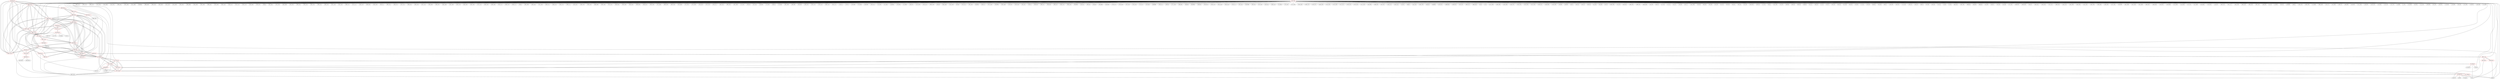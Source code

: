 graph {
	563 [label="(563) R35_T2" color=red]
	584 [label="(584) T16_T1"]
	583 [label="(583) T15_T1"]
	598 [label="(598) R35_T1"]
	582 [label="(582) T14_T1"]
	585 [label="(585) T17_T1"]
	564 [label="(564) R52_T1"]
	562 [label="(562) T22_T1"]
	564 [label="(564) R52_T1" color=red]
	567 [label="(567) D2_T"]
	568 [label="(568) C8_T"]
	563 [label="(563) R35_T2"]
	562 [label="(562) T22_T1"]
	565 [label="(565) R58_T1" color=red]
	566 [label="(566) R57_T1"]
	567 [label="(567) D2_T"]
	589 [label="(589) R29_T1"]
	598 [label="(598) R35_T1"]
	573 [label="(573) R40_T2"]
	593 [label="(593) R30_T1"]
	587 [label="(587) R27_T1"]
	588 [label="(588) R28_T1"]
	566 [label="(566) R57_T1" color=red]
	565 [label="(565) R58_T1"]
	567 [label="(567) D2_T"]
	567 [label="(567) D2_T" color=red]
	564 [label="(564) R52_T1"]
	568 [label="(568) C8_T"]
	565 [label="(565) R58_T1"]
	566 [label="(566) R57_T1"]
	589 [label="(589) R29_T1"]
	598 [label="(598) R35_T1"]
	573 [label="(573) R40_T2"]
	593 [label="(593) R30_T1"]
	587 [label="(587) R27_T1"]
	588 [label="(588) R28_T1"]
	600 [label="(600) R1_P1"]
	568 [label="(568) C8_T" color=red]
	567 [label="(567) D2_T"]
	564 [label="(564) R52_T1"]
	569 [label="(569) R36_T2" color=red]
	114 [label="(114) R35"]
	104 [label="(104) U5"]
	574 [label="(574) T18_T2"]
	570 [label="(570) R37_T2" color=red]
	105 [label="(105) U9"]
	4 [label="(4) TP3"]
	239 [label="(239) J5"]
	174 [label="(174) R57"]
	9 [label="(9) U1"]
	575 [label="(575) T19_T2"]
	571 [label="(571) R38_T2" color=red]
	239 [label="(239) J5"]
	9 [label="(9) U1"]
	576 [label="(576) T20_T2"]
	572 [label="(572) R39_T2" color=red]
	9 [label="(9) U1"]
	212 [label="(212) J4"]
	217 [label="(217) R71"]
	577 [label="(577) T21_T2"]
	573 [label="(573) R40_T2" color=red]
	589 [label="(589) R29_T1"]
	598 [label="(598) R35_T1"]
	593 [label="(593) R30_T1"]
	567 [label="(567) D2_T"]
	565 [label="(565) R58_T1"]
	587 [label="(587) R27_T1"]
	588 [label="(588) R28_T1"]
	562 [label="(562) T22_T1"]
	575 [label="(575) T19_T2"]
	574 [label="(574) T18_T2"]
	577 [label="(577) T21_T2"]
	576 [label="(576) T20_T2"]
	574 [label="(574) T18_T2" color=red]
	562 [label="(562) T22_T1"]
	575 [label="(575) T19_T2"]
	573 [label="(573) R40_T2"]
	577 [label="(577) T21_T2"]
	576 [label="(576) T20_T2"]
	569 [label="(569) R36_T2"]
	575 [label="(575) T19_T2" color=red]
	562 [label="(562) T22_T1"]
	574 [label="(574) T18_T2"]
	573 [label="(573) R40_T2"]
	577 [label="(577) T21_T2"]
	576 [label="(576) T20_T2"]
	570 [label="(570) R37_T2"]
	576 [label="(576) T20_T2" color=red]
	562 [label="(562) T22_T1"]
	575 [label="(575) T19_T2"]
	574 [label="(574) T18_T2"]
	573 [label="(573) R40_T2"]
	577 [label="(577) T21_T2"]
	571 [label="(571) R38_T2"]
	577 [label="(577) T21_T2" color=red]
	562 [label="(562) T22_T1"]
	575 [label="(575) T19_T2"]
	574 [label="(574) T18_T2"]
	573 [label="(573) R40_T2"]
	576 [label="(576) T20_T2"]
	572 [label="(572) R39_T2"]
	578 [label="(578) T10_T1" color=red]
	586 [label="(586) R23_T1"]
	594 [label="(594) R31_T1"]
	587 [label="(587) R27_T1"]
	579 [label="(579) T11_T1" color=red]
	591 [label="(591) R24_T1"]
	595 [label="(595) R32_T1"]
	588 [label="(588) R28_T1"]
	580 [label="(580) T12_T1" color=red]
	596 [label="(596) R33_T1"]
	589 [label="(589) R29_T1"]
	590 [label="(590) R25_T1"]
	581 [label="(581) T13_T1" color=red]
	593 [label="(593) R30_T1"]
	597 [label="(597) R34_T1"]
	592 [label="(592) R26_T1"]
	582 [label="(582) T14_T1" color=red]
	584 [label="(584) T16_T1"]
	583 [label="(583) T15_T1"]
	598 [label="(598) R35_T1"]
	585 [label="(585) T17_T1"]
	563 [label="(563) R35_T2"]
	594 [label="(594) R31_T1"]
	583 [label="(583) T15_T1" color=red]
	584 [label="(584) T16_T1"]
	598 [label="(598) R35_T1"]
	582 [label="(582) T14_T1"]
	585 [label="(585) T17_T1"]
	563 [label="(563) R35_T2"]
	595 [label="(595) R32_T1"]
	584 [label="(584) T16_T1" color=red]
	583 [label="(583) T15_T1"]
	598 [label="(598) R35_T1"]
	582 [label="(582) T14_T1"]
	585 [label="(585) T17_T1"]
	563 [label="(563) R35_T2"]
	596 [label="(596) R33_T1"]
	585 [label="(585) T17_T1" color=red]
	584 [label="(584) T16_T1"]
	583 [label="(583) T15_T1"]
	598 [label="(598) R35_T1"]
	582 [label="(582) T14_T1"]
	563 [label="(563) R35_T2"]
	597 [label="(597) R34_T1"]
	586 [label="(586) R23_T1" color=red]
	555 [label="(555) R155"]
	554 [label="(554) DS13"]
	578 [label="(578) T10_T1"]
	587 [label="(587) R27_T1" color=red]
	589 [label="(589) R29_T1"]
	598 [label="(598) R35_T1"]
	573 [label="(573) R40_T2"]
	593 [label="(593) R30_T1"]
	567 [label="(567) D2_T"]
	565 [label="(565) R58_T1"]
	588 [label="(588) R28_T1"]
	578 [label="(578) T10_T1"]
	594 [label="(594) R31_T1"]
	588 [label="(588) R28_T1" color=red]
	589 [label="(589) R29_T1"]
	598 [label="(598) R35_T1"]
	573 [label="(573) R40_T2"]
	593 [label="(593) R30_T1"]
	567 [label="(567) D2_T"]
	565 [label="(565) R58_T1"]
	587 [label="(587) R27_T1"]
	595 [label="(595) R32_T1"]
	579 [label="(579) T11_T1"]
	589 [label="(589) R29_T1" color=red]
	598 [label="(598) R35_T1"]
	573 [label="(573) R40_T2"]
	593 [label="(593) R30_T1"]
	567 [label="(567) D2_T"]
	565 [label="(565) R58_T1"]
	587 [label="(587) R27_T1"]
	588 [label="(588) R28_T1"]
	596 [label="(596) R33_T1"]
	580 [label="(580) T12_T1"]
	590 [label="(590) R25_T1" color=red]
	560 [label="(560) C267"]
	239 [label="(239) J5"]
	580 [label="(580) T12_T1"]
	591 [label="(591) R24_T1" color=red]
	104 [label="(104) U5"]
	110 [label="(110) L1"]
	128 [label="(128) C72"]
	127 [label="(127) C73"]
	119 [label="(119) R39"]
	579 [label="(579) T11_T1"]
	592 [label="(592) R26_T1" color=red]
	105 [label="(105) U9"]
	163 [label="(163) C94"]
	581 [label="(581) T13_T1"]
	593 [label="(593) R30_T1" color=red]
	589 [label="(589) R29_T1"]
	598 [label="(598) R35_T1"]
	573 [label="(573) R40_T2"]
	567 [label="(567) D2_T"]
	565 [label="(565) R58_T1"]
	587 [label="(587) R27_T1"]
	588 [label="(588) R28_T1"]
	597 [label="(597) R34_T1"]
	581 [label="(581) T13_T1"]
	594 [label="(594) R31_T1" color=red]
	578 [label="(578) T10_T1"]
	587 [label="(587) R27_T1"]
	582 [label="(582) T14_T1"]
	595 [label="(595) R32_T1" color=red]
	583 [label="(583) T15_T1"]
	588 [label="(588) R28_T1"]
	579 [label="(579) T11_T1"]
	596 [label="(596) R33_T1" color=red]
	584 [label="(584) T16_T1"]
	589 [label="(589) R29_T1"]
	580 [label="(580) T12_T1"]
	597 [label="(597) R34_T1" color=red]
	585 [label="(585) T17_T1"]
	593 [label="(593) R30_T1"]
	581 [label="(581) T13_T1"]
	598 [label="(598) R35_T1" color=red]
	589 [label="(589) R29_T1"]
	573 [label="(573) R40_T2"]
	593 [label="(593) R30_T1"]
	567 [label="(567) D2_T"]
	565 [label="(565) R58_T1"]
	587 [label="(587) R27_T1"]
	588 [label="(588) R28_T1"]
	584 [label="(584) T16_T1"]
	583 [label="(583) T15_T1"]
	582 [label="(582) T14_T1"]
	585 [label="(585) T17_T1"]
	563 [label="(563) R35_T2"]
	599 [label="(599) U1_P1" color=red]
	602 [label="(602) R3_P1"]
	601 [label="(601) R2_P1"]
	600 [label="(600) R1_P1"]
	600 [label="(600) R1_P1" color=red]
	567 [label="(567) D2_T"]
	599 [label="(599) U1_P1"]
	601 [label="(601) R2_P1" color=red]
	9 [label="(9) U1"]
	599 [label="(599) U1_P1"]
	602 [label="(602) R3_P1" color=red]
	239 [label="(239) J5"]
	599 [label="(599) U1_P1"]
	603 [label="(603) GND" color=red]
	396 [label="(396) C223"]
	395 [label="(395) C174"]
	394 [label="(394) C170"]
	414 [label="(414) C164"]
	412 [label="(412) C200"]
	413 [label="(413) C201"]
	406 [label="(406) C181"]
	407 [label="(407) C185"]
	411 [label="(411) C196"]
	209 [label="(209) R65"]
	408 [label="(408) C189"]
	409 [label="(409) C193"]
	410 [label="(410) C192"]
	417 [label="(417) C176"]
	415 [label="(415) C168"]
	433 [label="(433) C182"]
	204 [label="(204) C269"]
	434 [label="(434) C186"]
	435 [label="(435) C188"]
	436 [label="(436) C197"]
	437 [label="(437) C204"]
	432 [label="(432) C125"]
	416 [label="(416) C172"]
	431 [label="(431) C123"]
	418 [label="(418) C179"]
	419 [label="(419) C183"]
	420 [label="(420) C187"]
	195 [label="(195) J3"]
	421 [label="(421) C191"]
	422 [label="(422) C195"]
	423 [label="(423) C198"]
	424 [label="(424) C202"]
	403 [label="(403) C232"]
	397 [label="(397) C225"]
	404 [label="(404) C234"]
	399 [label="(399) C224"]
	400 [label="(400) C226"]
	401 [label="(401) C228"]
	402 [label="(402) C230"]
	398 [label="(398) C222"]
	427 [label="(427) C217"]
	428 [label="(428) C219"]
	429 [label="(429) C235"]
	430 [label="(430) C236"]
	202 [label="(202) U11"]
	383 [label="(383) C231"]
	208 [label="(208) C275"]
	207 [label="(207) C274"]
	206 [label="(206) C273"]
	405 [label="(405) C220"]
	447 [label="(447) C124"]
	439 [label="(439) C206"]
	440 [label="(440) C207"]
	441 [label="(441) C156"]
	442 [label="(442) C169"]
	443 [label="(443) C178"]
	444 [label="(444) C184"]
	445 [label="(445) C190"]
	197 [label="(197) C110"]
	446 [label="(446) C194"]
	196 [label="(196) C109"]
	455 [label="(455) C122"]
	448 [label="(448) C126"]
	449 [label="(449) C127"]
	194 [label="(194) J2"]
	465 [label="(465) C288"]
	450 [label="(450) C155"]
	451 [label="(451) C160"]
	452 [label="(452) C171"]
	453 [label="(453) C173"]
	454 [label="(454) C175"]
	198 [label="(198) C111"]
	457 [label="(457) C227"]
	458 [label="(458) C229"]
	459 [label="(459) C233"]
	464 [label="(464) C264"]
	460 [label="(460) C246"]
	461 [label="(461) C247"]
	462 [label="(462) C252"]
	463 [label="(463) C260"]
	392 [label="(392) C162"]
	438 [label="(438) C205"]
	426 [label="(426) C215"]
	393 [label="(393) C166"]
	471 [label="(471) C282"]
	468 [label="(468) C285"]
	469 [label="(469) C284"]
	470 [label="(470) C283"]
	472 [label="(472) C281"]
	473 [label="(473) C280"]
	474 [label="(474) C279"]
	475 [label="(475) C278"]
	476 [label="(476) C277"]
	425 [label="(425) C213"]
	466 [label="(466) C287"]
	467 [label="(467) C286"]
	9 [label="(9) U1"]
	172 [label="(172) C82"]
	106 [label="(106) U8"]
	107 [label="(107) U10"]
	181 [label="(181) R50"]
	173 [label="(173) C83"]
	105 [label="(105) U9"]
	104 [label="(104) U5"]
	108 [label="(108) U4"]
	170 [label="(170) C80"]
	382 [label="(382) C208"]
	166 [label="(166) C98"]
	168 [label="(168) C99"]
	169 [label="(169) C102"]
	203 [label="(203) C270"]
	379 [label="(379) C216"]
	380 [label="(380) C218"]
	381 [label="(381) C221"]
	178 [label="(178) C71"]
	179 [label="(179) U7"]
	162 [label="(162) R58"]
	176 [label="(176) C69"]
	148 [label="(148) C88"]
	149 [label="(149) C101"]
	151 [label="(151) R52"]
	171 [label="(171) C81"]
	153 [label="(153) R61"]
	155 [label="(155) R54"]
	157 [label="(157) R63"]
	146 [label="(146) C87"]
	147 [label="(147) C100"]
	325 [label="(325) C147"]
	306 [label="(306) C138"]
	241 [label="(241) J6"]
	324 [label="(324) C146"]
	314 [label="(314) C139"]
	237 [label="(237) J8"]
	310 [label="(310) C141"]
	301 [label="(301) U28"]
	242 [label="(242) JP3"]
	234 [label="(234) U17"]
	322 [label="(322) C148"]
	238 [label="(238) FB4"]
	323 [label="(323) C149"]
	319 [label="(319) U26"]
	318 [label="(318) C140"]
	321 [label="(321) U27"]
	239 [label="(239) J5"]
	240 [label="(240) X1"]
	299 [label="(299) U30"]
	300 [label="(300) U31"]
	295 [label="(295) U29"]
	296 [label="(296) U23"]
	284 [label="(284) C132"]
	285 [label="(285) C133"]
	288 [label="(288) R98"]
	274 [label="(274) U21"]
	287 [label="(287) Q2"]
	279 [label="(279) J10"]
	252 [label="(252) DS6"]
	251 [label="(251) DS5"]
	278 [label="(278) C137"]
	275 [label="(275) C134"]
	257 [label="(257) U18"]
	276 [label="(276) C135"]
	272 [label="(272) U22"]
	273 [label="(273) U20"]
	249 [label="(249) R88"]
	248 [label="(248) C131"]
	283 [label="(283) D5"]
	277 [label="(277) C136"]
	256 [label="(256) SW1"]
	282 [label="(282) D4"]
	359 [label="(359) FB5"]
	228 [label="(228) R75"]
	353 [label="(353) R125"]
	230 [label="(230) C116"]
	231 [label="(231) C118"]
	232 [label="(232) C114"]
	233 [label="(233) C117"]
	227 [label="(227) U13"]
	212 [label="(212) J4"]
	355 [label="(355) FB6"]
	356 [label="(356) U35"]
	357 [label="(357) U36"]
	210 [label="(210) U12"]
	229 [label="(229) C115"]
	211 [label="(211) BT1"]
	372 [label="(372) U32"]
	271 [label="(271) C130"]
	270 [label="(270) C128"]
	269 [label="(269) C119"]
	376 [label="(376) C157"]
	263 [label="(263) C129"]
	374 [label="(374) C150"]
	375 [label="(375) C158"]
	377 [label="(377) C121"]
	378 [label="(378) C120"]
	370 [label="(370) C153"]
	371 [label="(371) C154"]
	262 [label="(262) DS3"]
	366 [label="(366) U34"]
	337 [label="(337) U37"]
	226 [label="(226) C113"]
	225 [label="(225) C112"]
	223 [label="(223) D1"]
	350 [label="(350) J7"]
	221 [label="(221) U14"]
	340 [label="(340) C159"]
	342 [label="(342) J13"]
	346 [label="(346) JP4"]
	347 [label="(347) R122"]
	348 [label="(348) R123"]
	349 [label="(349) R124"]
	367 [label="(367) U33"]
	368 [label="(368) C151"]
	369 [label="(369) C152"]
	8 [label="(8) U3"]
	7 [label="(7) U2"]
	527 [label="(527) C248"]
	536 [label="(536) C265"]
	535 [label="(535) C258"]
	534 [label="(534) C257"]
	533 [label="(533) C255"]
	532 [label="(532) C254"]
	531 [label="(531) C253"]
	530 [label="(530) C251"]
	529 [label="(529) C250"]
	528 [label="(528) C249"]
	39 [label="(39) R30"]
	38 [label="(38) R29"]
	54 [label="(54) C2"]
	50 [label="(50) C13"]
	46 [label="(46) C32"]
	49 [label="(49) C10"]
	51 [label="(51) C16"]
	45 [label="(45) C29"]
	55 [label="(55) C5"]
	509 [label="(509) C256"]
	52 [label="(52) C19"]
	503 [label="(503) U42"]
	508 [label="(508) C261"]
	496 [label="(496) U43"]
	494 [label="(494) C244"]
	44 [label="(44) C49"]
	48 [label="(48) C52"]
	47 [label="(47) C28"]
	75 [label="(75) C15"]
	53 [label="(53) C22"]
	59 [label="(59) C60"]
	65 [label="(65) C11"]
	553 [label="(553) C266"]
	58 [label="(58) C59"]
	89 [label="(89) C36"]
	93 [label="(93) C48"]
	92 [label="(92) C45"]
	91 [label="(91) C42"]
	90 [label="(90) C39"]
	94 [label="(94) C51"]
	88 [label="(88) C33"]
	87 [label="(87) C30"]
	550 [label="(550) R152"]
	86 [label="(86) C53"]
	57 [label="(57) C25"]
	56 [label="(56) C1"]
	551 [label="(551) U49"]
	70 [label="(70) C26"]
	559 [label="(559) Q4"]
	69 [label="(69) C23"]
	68 [label="(68) C20"]
	558 [label="(558) Q3"]
	67 [label="(67) C17"]
	66 [label="(66) C14"]
	71 [label="(71) C3"]
	79 [label="(79) C27"]
	83 [label="(83) C44"]
	82 [label="(82) C41"]
	81 [label="(81) C38"]
	80 [label="(80) C35"]
	78 [label="(78) C24"]
	77 [label="(77) C21"]
	76 [label="(76) C18"]
	96 [label="(96) C61"]
	85 [label="(85) C50"]
	99 [label="(99) C7"]
	103 [label="(103) C58"]
	102 [label="(102) C57"]
	101 [label="(101) C34"]
	100 [label="(100) C31"]
	84 [label="(84) C47"]
	98 [label="(98) C4"]
	97 [label="(97) C62"]
	95 [label="(95) C54"]
	74 [label="(74) C12"]
	73 [label="(73) C9"]
	72 [label="(72) C6"]
	481 [label="(481) U41"]
	487 [label="(487) U46"]
	486 [label="(486) J18"]
	485 [label="(485) D8"]
	484 [label="(484) J16"]
	43 [label="(43) C46"]
	478 [label="(478) J17"]
	42 [label="(42) C43"]
	41 [label="(41) C40"]
	477 [label="(477) U45"]
	488 [label="(488) SW3"]
	490 [label="(490) R138"]
	40 [label="(40) C37"]
	545 [label="(545) C211"]
	549 [label="(549) C245"]
	547 [label="(547) C212"]
	546 [label="(546) C214"]
	544 [label="(544) C210"]
	543 [label="(543) C209"]
	542 [label="(542) C241"]
	541 [label="(541) C242"]
	540 [label="(540) C259"]
	539 [label="(539) C243"]
	538 [label="(538) C263"]
	537 [label="(537) C262"]
	493 [label="(493) FB9"]
	491 [label="(491) C238"]
	502 [label="(502) C240"]
	501 [label="(501) C239"]
	500 [label="(500) C237"]
	499 [label="(499) R136"]
	520 [label="(520) R147"]
	519 [label="(519) R146"]
	521 [label="(521) R148"]
	513 [label="(513) R144"]
	512 [label="(512) U47"]
	517 [label="(517) U48"]
	515 [label="(515) R141"]
	516 [label="(516) R142"]
	125 [label="(125) C67"]
	390 [label="(390) C161"]
	391 [label="(391) C177"]
	384 [label="(384) C199"]
	389 [label="(389) C165"]
	386 [label="(386) C163"]
	387 [label="(387) C167"]
	184 [label="(184) C93"]
	61 [label="(61) C8"]
	118 [label="(118) R42"]
	60 [label="(60) C55"]
	120 [label="(120) R45"]
	193 [label="(193) J1"]
	186 [label="(186) C276"]
	385 [label="(385) C203"]
	122 [label="(122) R40"]
	388 [label="(388) C180"]
	191 [label="(191) C77"]
	187 [label="(187) C96"]
	188 [label="(188) C70"]
	189 [label="(189) C68"]
	190 [label="(190) C90"]
	141 [label="(141) C104"]
	140 [label="(140) C92"]
	139 [label="(139) C103"]
	129 [label="(129) C65"]
	132 [label="(132) C79"]
	131 [label="(131) C78"]
	12 [label="(12) R28"]
	11 [label="(11) R2"]
	130 [label="(130) C66"]
	63 [label="(63) C63"]
	111 [label="(111) C76"]
	109 [label="(109) R59"]
	62 [label="(62) C56"]
	138 [label="(138) C91"]
	134 [label="(134) C86"]
	133 [label="(133) R46"]
	64 [label="(64) C64"]
	137 [label="(137) C85"]
	136 [label="(136) C97"]
	135 [label="(135) C84"]
	113 [label="(113) R34"]
	576 [label="(576) T20_T2"]
	574 [label="(574) T18_T2"]
	575 [label="(575) T19_T2"]
	577 [label="(577) T21_T2"]
	566 [label="(566) R57_T1"]
	562 [label="(562) T22_T1"]
	567 [label="(567) D2_T"]
	579 [label="(579) T11_T1"]
	584 [label="(584) T16_T1"]
	585 [label="(585) T17_T1"]
	578 [label="(578) T10_T1"]
	580 [label="(580) T12_T1"]
	581 [label="(581) T13_T1"]
	582 [label="(582) T14_T1"]
	583 [label="(583) T15_T1"]
	568 [label="(568) C8_T"]
	599 [label="(599) U1_P1"]
	563 -- 584
	563 -- 583
	563 -- 598
	563 -- 582
	563 -- 585
	563 -- 564
	563 -- 562
	564 -- 567
	564 -- 568
	564 -- 563
	564 -- 562
	565 -- 566
	565 -- 567
	565 -- 589
	565 -- 598
	565 -- 573
	565 -- 593
	565 -- 587
	565 -- 588
	566 -- 565
	566 -- 567
	567 -- 564
	567 -- 568
	567 -- 565
	567 -- 566
	567 -- 589
	567 -- 598
	567 -- 573
	567 -- 593
	567 -- 587
	567 -- 588
	567 -- 600
	568 -- 567
	568 -- 564
	569 -- 114
	569 -- 104
	569 -- 574
	570 -- 105
	570 -- 4
	570 -- 239
	570 -- 174
	570 -- 9
	570 -- 575
	571 -- 239
	571 -- 9
	571 -- 576
	572 -- 9
	572 -- 212
	572 -- 217
	572 -- 577
	573 -- 589
	573 -- 598
	573 -- 593
	573 -- 567
	573 -- 565
	573 -- 587
	573 -- 588
	573 -- 562
	573 -- 575
	573 -- 574
	573 -- 577
	573 -- 576
	574 -- 562
	574 -- 575
	574 -- 573
	574 -- 577
	574 -- 576
	574 -- 569
	575 -- 562
	575 -- 574
	575 -- 573
	575 -- 577
	575 -- 576
	575 -- 570
	576 -- 562
	576 -- 575
	576 -- 574
	576 -- 573
	576 -- 577
	576 -- 571
	577 -- 562
	577 -- 575
	577 -- 574
	577 -- 573
	577 -- 576
	577 -- 572
	578 -- 586
	578 -- 594
	578 -- 587
	579 -- 591
	579 -- 595
	579 -- 588
	580 -- 596
	580 -- 589
	580 -- 590
	581 -- 593
	581 -- 597
	581 -- 592
	582 -- 584
	582 -- 583
	582 -- 598
	582 -- 585
	582 -- 563
	582 -- 594
	583 -- 584
	583 -- 598
	583 -- 582
	583 -- 585
	583 -- 563
	583 -- 595
	584 -- 583
	584 -- 598
	584 -- 582
	584 -- 585
	584 -- 563
	584 -- 596
	585 -- 584
	585 -- 583
	585 -- 598
	585 -- 582
	585 -- 563
	585 -- 597
	586 -- 555
	586 -- 554
	586 -- 578
	587 -- 589
	587 -- 598
	587 -- 573
	587 -- 593
	587 -- 567
	587 -- 565
	587 -- 588
	587 -- 578
	587 -- 594
	588 -- 589
	588 -- 598
	588 -- 573
	588 -- 593
	588 -- 567
	588 -- 565
	588 -- 587
	588 -- 595
	588 -- 579
	589 -- 598
	589 -- 573
	589 -- 593
	589 -- 567
	589 -- 565
	589 -- 587
	589 -- 588
	589 -- 596
	589 -- 580
	590 -- 560
	590 -- 239
	590 -- 580
	591 -- 104
	591 -- 110
	591 -- 128
	591 -- 127
	591 -- 119
	591 -- 579
	592 -- 105
	592 -- 163
	592 -- 581
	593 -- 589
	593 -- 598
	593 -- 573
	593 -- 567
	593 -- 565
	593 -- 587
	593 -- 588
	593 -- 597
	593 -- 581
	594 -- 578
	594 -- 587
	594 -- 582
	595 -- 583
	595 -- 588
	595 -- 579
	596 -- 584
	596 -- 589
	596 -- 580
	597 -- 585
	597 -- 593
	597 -- 581
	598 -- 589
	598 -- 573
	598 -- 593
	598 -- 567
	598 -- 565
	598 -- 587
	598 -- 588
	598 -- 584
	598 -- 583
	598 -- 582
	598 -- 585
	598 -- 563
	599 -- 602
	599 -- 601
	599 -- 600
	600 -- 567
	600 -- 599
	601 -- 9
	601 -- 599
	602 -- 239
	602 -- 599
	603 -- 396
	603 -- 395
	603 -- 394
	603 -- 414
	603 -- 412
	603 -- 413
	603 -- 406
	603 -- 407
	603 -- 411
	603 -- 209
	603 -- 408
	603 -- 409
	603 -- 410
	603 -- 417
	603 -- 415
	603 -- 433
	603 -- 204
	603 -- 434
	603 -- 435
	603 -- 436
	603 -- 437
	603 -- 432
	603 -- 416
	603 -- 431
	603 -- 418
	603 -- 419
	603 -- 420
	603 -- 195
	603 -- 421
	603 -- 422
	603 -- 423
	603 -- 424
	603 -- 403
	603 -- 397
	603 -- 404
	603 -- 399
	603 -- 400
	603 -- 401
	603 -- 402
	603 -- 398
	603 -- 427
	603 -- 428
	603 -- 429
	603 -- 430
	603 -- 202
	603 -- 383
	603 -- 208
	603 -- 207
	603 -- 206
	603 -- 405
	603 -- 447
	603 -- 439
	603 -- 440
	603 -- 441
	603 -- 442
	603 -- 443
	603 -- 444
	603 -- 445
	603 -- 197
	603 -- 446
	603 -- 196
	603 -- 455
	603 -- 448
	603 -- 449
	603 -- 194
	603 -- 465
	603 -- 450
	603 -- 451
	603 -- 452
	603 -- 453
	603 -- 454
	603 -- 198
	603 -- 457
	603 -- 458
	603 -- 459
	603 -- 464
	603 -- 460
	603 -- 461
	603 -- 462
	603 -- 463
	603 -- 392
	603 -- 438
	603 -- 426
	603 -- 393
	603 -- 471
	603 -- 468
	603 -- 469
	603 -- 470
	603 -- 472
	603 -- 473
	603 -- 474
	603 -- 475
	603 -- 476
	603 -- 425
	603 -- 466
	603 -- 467
	603 -- 9
	603 -- 172
	603 -- 106
	603 -- 107
	603 -- 181
	603 -- 173
	603 -- 105
	603 -- 104
	603 -- 108
	603 -- 170
	603 -- 382
	603 -- 166
	603 -- 168
	603 -- 169
	603 -- 203
	603 -- 379
	603 -- 380
	603 -- 381
	603 -- 178
	603 -- 179
	603 -- 162
	603 -- 176
	603 -- 148
	603 -- 149
	603 -- 151
	603 -- 171
	603 -- 153
	603 -- 155
	603 -- 157
	603 -- 146
	603 -- 147
	603 -- 325
	603 -- 306
	603 -- 241
	603 -- 324
	603 -- 314
	603 -- 237
	603 -- 310
	603 -- 301
	603 -- 242
	603 -- 234
	603 -- 322
	603 -- 238
	603 -- 323
	603 -- 319
	603 -- 318
	603 -- 321
	603 -- 239
	603 -- 240
	603 -- 299
	603 -- 300
	603 -- 295
	603 -- 296
	603 -- 284
	603 -- 285
	603 -- 288
	603 -- 274
	603 -- 287
	603 -- 279
	603 -- 252
	603 -- 251
	603 -- 278
	603 -- 275
	603 -- 257
	603 -- 276
	603 -- 272
	603 -- 273
	603 -- 249
	603 -- 248
	603 -- 283
	603 -- 277
	603 -- 256
	603 -- 282
	603 -- 359
	603 -- 228
	603 -- 353
	603 -- 230
	603 -- 231
	603 -- 232
	603 -- 233
	603 -- 227
	603 -- 212
	603 -- 355
	603 -- 356
	603 -- 357
	603 -- 210
	603 -- 229
	603 -- 211
	603 -- 372
	603 -- 271
	603 -- 270
	603 -- 269
	603 -- 376
	603 -- 263
	603 -- 374
	603 -- 375
	603 -- 377
	603 -- 378
	603 -- 370
	603 -- 371
	603 -- 262
	603 -- 366
	603 -- 337
	603 -- 226
	603 -- 225
	603 -- 223
	603 -- 350
	603 -- 221
	603 -- 340
	603 -- 342
	603 -- 346
	603 -- 347
	603 -- 348
	603 -- 349
	603 -- 367
	603 -- 368
	603 -- 369
	603 -- 8
	603 -- 7
	603 -- 527
	603 -- 536
	603 -- 535
	603 -- 534
	603 -- 533
	603 -- 532
	603 -- 531
	603 -- 530
	603 -- 529
	603 -- 528
	603 -- 39
	603 -- 38
	603 -- 54
	603 -- 50
	603 -- 46
	603 -- 49
	603 -- 51
	603 -- 45
	603 -- 55
	603 -- 509
	603 -- 52
	603 -- 503
	603 -- 508
	603 -- 496
	603 -- 494
	603 -- 44
	603 -- 48
	603 -- 47
	603 -- 75
	603 -- 53
	603 -- 59
	603 -- 65
	603 -- 553
	603 -- 58
	603 -- 89
	603 -- 93
	603 -- 92
	603 -- 91
	603 -- 90
	603 -- 94
	603 -- 88
	603 -- 87
	603 -- 550
	603 -- 86
	603 -- 57
	603 -- 56
	603 -- 551
	603 -- 70
	603 -- 559
	603 -- 69
	603 -- 68
	603 -- 558
	603 -- 67
	603 -- 66
	603 -- 71
	603 -- 79
	603 -- 83
	603 -- 82
	603 -- 81
	603 -- 80
	603 -- 78
	603 -- 77
	603 -- 76
	603 -- 96
	603 -- 85
	603 -- 99
	603 -- 103
	603 -- 102
	603 -- 101
	603 -- 100
	603 -- 84
	603 -- 98
	603 -- 97
	603 -- 95
	603 -- 74
	603 -- 73
	603 -- 72
	603 -- 481
	603 -- 487
	603 -- 486
	603 -- 485
	603 -- 484
	603 -- 43
	603 -- 478
	603 -- 42
	603 -- 41
	603 -- 477
	603 -- 488
	603 -- 490
	603 -- 40
	603 -- 545
	603 -- 549
	603 -- 547
	603 -- 546
	603 -- 544
	603 -- 543
	603 -- 542
	603 -- 541
	603 -- 540
	603 -- 539
	603 -- 538
	603 -- 537
	603 -- 493
	603 -- 491
	603 -- 502
	603 -- 501
	603 -- 500
	603 -- 499
	603 -- 520
	603 -- 519
	603 -- 521
	603 -- 513
	603 -- 512
	603 -- 517
	603 -- 515
	603 -- 516
	603 -- 125
	603 -- 390
	603 -- 391
	603 -- 384
	603 -- 389
	603 -- 386
	603 -- 387
	603 -- 184
	603 -- 61
	603 -- 118
	603 -- 60
	603 -- 120
	603 -- 193
	603 -- 186
	603 -- 385
	603 -- 122
	603 -- 388
	603 -- 191
	603 -- 187
	603 -- 188
	603 -- 189
	603 -- 190
	603 -- 141
	603 -- 140
	603 -- 139
	603 -- 129
	603 -- 132
	603 -- 131
	603 -- 12
	603 -- 11
	603 -- 130
	603 -- 63
	603 -- 111
	603 -- 109
	603 -- 62
	603 -- 138
	603 -- 134
	603 -- 133
	603 -- 64
	603 -- 137
	603 -- 136
	603 -- 135
	603 -- 113
	603 -- 576
	603 -- 574
	603 -- 575
	603 -- 577
	603 -- 566
	603 -- 562
	603 -- 567
	603 -- 579
	603 -- 584
	603 -- 585
	603 -- 578
	603 -- 580
	603 -- 581
	603 -- 582
	603 -- 583
	603 -- 568
	603 -- 599
}